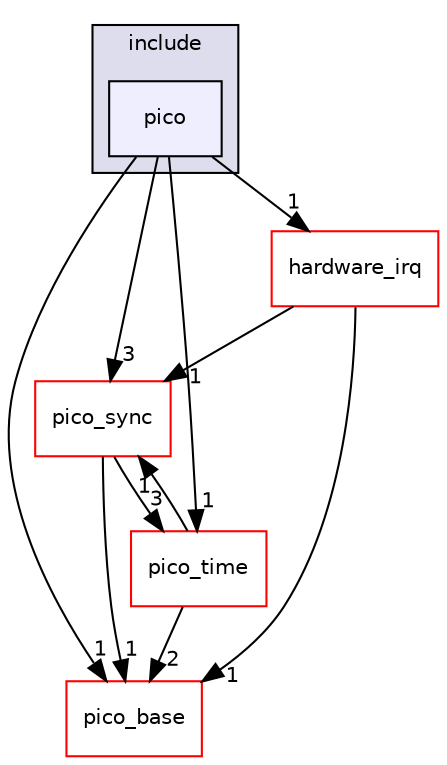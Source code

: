 digraph "pico_async_context/include/pico" {
  compound=true
  node [ fontsize="10", fontname="Helvetica"];
  edge [ labelfontsize="10", labelfontname="Helvetica"];
  subgraph clusterdir_1d434cfd208a0bea52b2c6ece4ba3b98 {
    graph [ bgcolor="#ddddee", pencolor="black", label="include" fontname="Helvetica", fontsize="10", URL="dir_1d434cfd208a0bea52b2c6ece4ba3b98.html"]
  dir_f4030d5d17058c335e86f83d48d44091 [shape=box, label="pico", style="filled", fillcolor="#eeeeff", pencolor="black", URL="dir_f4030d5d17058c335e86f83d48d44091.html"];
  }
  dir_80049ec721efe325411d59f8402ca4d2 [shape=box label="pico_sync" fillcolor="white" style="filled" color="red" URL="dir_80049ec721efe325411d59f8402ca4d2.html"];
  dir_ee4ba4c32933fd9d1c9bce216e67756d [shape=box label="pico_base" fillcolor="white" style="filled" color="red" URL="dir_ee4ba4c32933fd9d1c9bce216e67756d.html"];
  dir_e78bca571b31016e4658788ba82f9ab9 [shape=box label="hardware_irq" fillcolor="white" style="filled" color="red" URL="dir_e78bca571b31016e4658788ba82f9ab9.html"];
  dir_cc740ddf7ebf14a28f7e7a6178d204e2 [shape=box label="pico_time" fillcolor="white" style="filled" color="red" URL="dir_cc740ddf7ebf14a28f7e7a6178d204e2.html"];
  dir_80049ec721efe325411d59f8402ca4d2->dir_ee4ba4c32933fd9d1c9bce216e67756d [headlabel="1", labeldistance=1.5 headhref="dir_000029_000007.html"];
  dir_80049ec721efe325411d59f8402ca4d2->dir_cc740ddf7ebf14a28f7e7a6178d204e2 [headlabel="3", labeldistance=1.5 headhref="dir_000029_000035.html"];
  dir_e78bca571b31016e4658788ba82f9ab9->dir_80049ec721efe325411d59f8402ca4d2 [headlabel="1", labeldistance=1.5 headhref="dir_000087_000029.html"];
  dir_e78bca571b31016e4658788ba82f9ab9->dir_ee4ba4c32933fd9d1c9bce216e67756d [headlabel="1", labeldistance=1.5 headhref="dir_000087_000007.html"];
  dir_f4030d5d17058c335e86f83d48d44091->dir_80049ec721efe325411d59f8402ca4d2 [headlabel="3", labeldistance=1.5 headhref="dir_000125_000029.html"];
  dir_f4030d5d17058c335e86f83d48d44091->dir_ee4ba4c32933fd9d1c9bce216e67756d [headlabel="1", labeldistance=1.5 headhref="dir_000125_000007.html"];
  dir_f4030d5d17058c335e86f83d48d44091->dir_e78bca571b31016e4658788ba82f9ab9 [headlabel="1", labeldistance=1.5 headhref="dir_000125_000087.html"];
  dir_f4030d5d17058c335e86f83d48d44091->dir_cc740ddf7ebf14a28f7e7a6178d204e2 [headlabel="1", labeldistance=1.5 headhref="dir_000125_000035.html"];
  dir_cc740ddf7ebf14a28f7e7a6178d204e2->dir_80049ec721efe325411d59f8402ca4d2 [headlabel="1", labeldistance=1.5 headhref="dir_000035_000029.html"];
  dir_cc740ddf7ebf14a28f7e7a6178d204e2->dir_ee4ba4c32933fd9d1c9bce216e67756d [headlabel="2", labeldistance=1.5 headhref="dir_000035_000007.html"];
}

